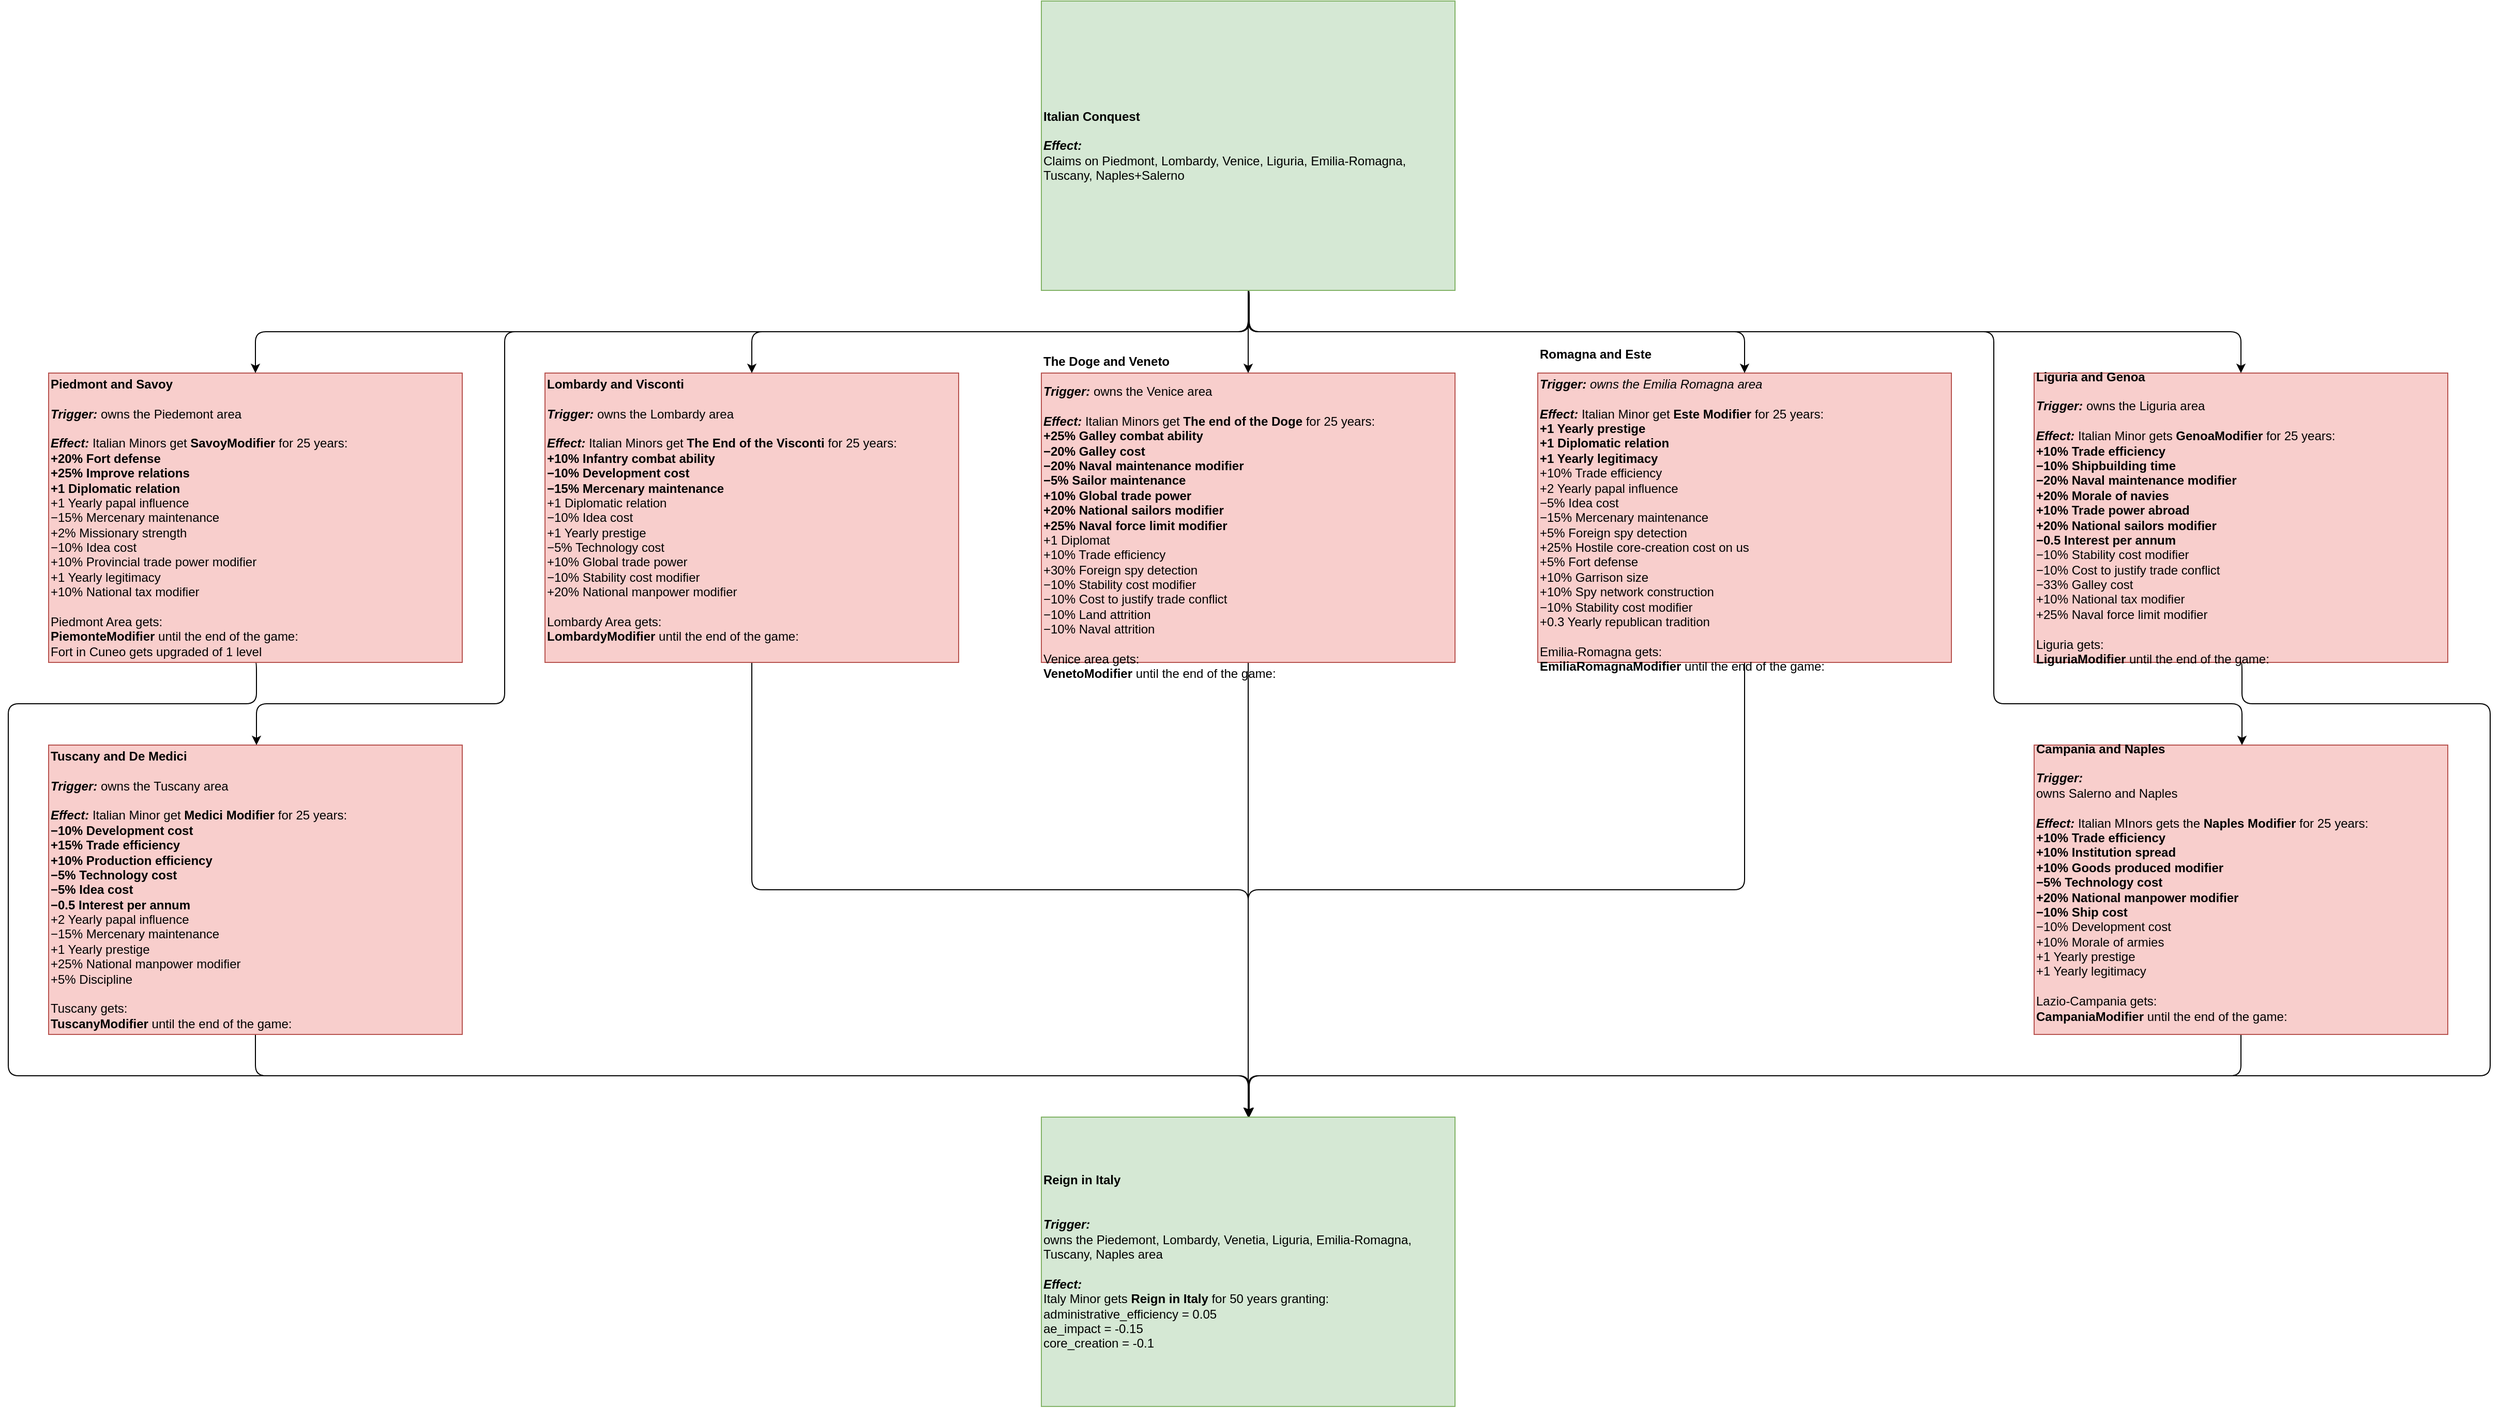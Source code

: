 <mxfile version="12.3.2" type="device" pages="2"><diagram id="kzSDAJDjx9IFy4JvHGh8" name="Missions"><mxGraphModel dx="4580" dy="1154" grid="1" gridSize="10" guides="1" tooltips="1" connect="1" arrows="1" fold="1" page="1" pageScale="1" pageWidth="827" pageHeight="1169" math="0" shadow="0"><root><mxCell id="0"/><mxCell id="1" parent="0"/><mxCell id="5ixz_jZ468IJcfCnel48-17" style="edgeStyle=orthogonalEdgeStyle;orthogonalLoop=1;jettySize=auto;html=1;exitX=0.5;exitY=1;exitDx=0;exitDy=0;comic=0;startArrow=none;startFill=0;fillColor=#FF0000;strokeColor=#000000;rounded=1;" parent="1" source="h8s-hCxMcf2PMTDbwtCN-36" target="wZS7Q_uzc3c4S4Pi2nk3-1" edge="1"><mxGeometry relative="1" as="geometry"/></mxCell><mxCell id="h8s-hCxMcf2PMTDbwtCN-36" value="&lt;div style=&quot;font-size: 12px&quot;&gt;&lt;b style=&quot;font-size: 12px&quot;&gt;Lombardy and Visconti&lt;/b&gt;&lt;br style=&quot;font-size: 12px&quot;&gt;&lt;/div&gt;&lt;div style=&quot;font-size: 12px&quot;&gt;&lt;font style=&quot;font-size: 12px&quot;&gt;&lt;div style=&quot;font-size: 12px&quot;&gt;&lt;br&gt;&lt;/div&gt;&lt;/font&gt;&lt;/div&gt;&lt;div style=&quot;font-size: 12px&quot;&gt;&lt;font style=&quot;font-size: 12px&quot;&gt;&lt;b style=&quot;font-size: 12px&quot;&gt;&lt;i style=&quot;font-size: 12px&quot;&gt;Trigger:&amp;nbsp;&lt;/i&gt;&lt;/b&gt;&lt;/font&gt;&lt;span&gt;owns the Lombardy area&lt;/span&gt;&lt;/div&gt;&lt;div style=&quot;font-size: 12px&quot;&gt;&lt;font style=&quot;font-size: 12px&quot;&gt;&lt;br style=&quot;font-size: 12px&quot;&gt;&lt;/font&gt;&lt;/div&gt;&lt;font&gt;&lt;b style=&quot;font-size: 12px&quot;&gt;&lt;i style=&quot;font-size: 12px&quot;&gt;Effect:&amp;nbsp;&lt;/i&gt;&lt;/b&gt;&lt;span style=&quot;font-size: 12px&quot;&gt;Italian Minors get&amp;nbsp;&lt;/span&gt;&lt;b style=&quot;font-size: 12px&quot;&gt;The End of the Visconti&amp;nbsp;&lt;/b&gt;for 25 years:&lt;br&gt;&lt;div&gt;&lt;b&gt;+10% Infantry combat ability&lt;/b&gt;&lt;/div&gt;&lt;div&gt;&lt;div&gt;&lt;b&gt;−10% Development cost&lt;/b&gt;&lt;/div&gt;&lt;div&gt;&lt;b&gt;−15% Mercenary maintenance&lt;/b&gt;&lt;/div&gt;&lt;/div&gt;&lt;div&gt;+1 Diplomatic relation&lt;/div&gt;&lt;div&gt;−10% Idea cost&lt;/div&gt;&lt;div&gt;+1 Yearly prestige&lt;/div&gt;&lt;div&gt;−5% Technology cost&lt;/div&gt;&lt;div&gt;+10% Global trade power&lt;/div&gt;&lt;div&gt;−10% Stability cost modifier&lt;/div&gt;&lt;div&gt;+20% National manpower modifier&lt;/div&gt;&lt;div&gt;&lt;b&gt;&lt;br&gt;&lt;/b&gt;&lt;/div&gt;&lt;div&gt;&lt;div&gt;Lombardy Area gets:&lt;/div&gt;&lt;div&gt;&lt;b&gt;LombardyModifier&amp;nbsp;&lt;/b&gt;until the end of the game:&lt;/div&gt;&lt;div&gt;&lt;br&gt;&lt;/div&gt;&lt;/div&gt;&lt;/font&gt;" style="rounded=0;whiteSpace=wrap;html=1;align=left;fontSize=12;fillColor=#f8cecc;strokeColor=#b85450;" parent="1" vertex="1"><mxGeometry x="-1080" y="360" width="400" height="280" as="geometry"/></mxCell><mxCell id="w6SWjsJNd_PJqNKlExnE-12" value="" style="edgeStyle=orthogonalEdgeStyle;rounded=0;orthogonalLoop=1;jettySize=auto;html=1;" parent="1" edge="1"><mxGeometry relative="1" as="geometry"><mxPoint x="-1360" y="720.071" as="sourcePoint"/></mxGeometry></mxCell><mxCell id="w6SWjsJNd_PJqNKlExnE-16" value="" style="edgeStyle=orthogonalEdgeStyle;rounded=0;orthogonalLoop=1;jettySize=auto;html=1;" parent="1" edge="1"><mxGeometry relative="1" as="geometry"><mxPoint x="-1360" y="1120.071" as="sourcePoint"/></mxGeometry></mxCell><mxCell id="5ixz_jZ468IJcfCnel48-18" style="edgeStyle=orthogonalEdgeStyle;orthogonalLoop=1;jettySize=auto;html=1;exitX=0.5;exitY=1;exitDx=0;exitDy=0;comic=0;startArrow=none;startFill=0;fillColor=#FF0000;strokeColor=#000000;rounded=1;" parent="1" source="wZS7Q_uzc3c4S4Pi2nk3-8" target="wZS7Q_uzc3c4S4Pi2nk3-1" edge="1"><mxGeometry relative="1" as="geometry"/></mxCell><mxCell id="wZS7Q_uzc3c4S4Pi2nk3-8" value="&lt;b&gt;The Doge and Veneto&lt;br&gt;&lt;/b&gt;&lt;b&gt;&lt;i&gt;&lt;br&gt;Trigger:&amp;nbsp;&lt;/i&gt;&lt;/b&gt;&lt;span&gt;owns the Venice area&lt;/span&gt;&lt;b&gt;&lt;i&gt;&lt;br&gt;&lt;/i&gt;&lt;/b&gt;&lt;div&gt;&lt;br&gt;&lt;/div&gt;&lt;div style=&quot;font-size: 12px&quot;&gt;&lt;font style=&quot;font-size: 12px&quot;&gt;&lt;b style=&quot;font-size: 12px&quot;&gt;&lt;i style=&quot;font-size: 12px&quot;&gt;Effect:&amp;nbsp;&lt;/i&gt;&lt;/b&gt;&lt;/font&gt;&lt;span&gt;Italian Minors get&amp;nbsp;&lt;/span&gt;&lt;b&gt;The end of the Doge &lt;/b&gt;&lt;span&gt;for 25 years:&lt;/span&gt;&lt;/div&gt;&lt;div&gt;&lt;font&gt;&lt;div style=&quot;font-size: 12px&quot;&gt;&lt;b&gt;+25% Galley combat ability&lt;/b&gt;&lt;br&gt;&lt;/div&gt;&lt;div&gt;&lt;div&gt;&lt;b&gt;−20% Galley cost&lt;/b&gt;&lt;/div&gt;&lt;div&gt;&lt;div&gt;&lt;b&gt;−20% Naval maintenance modifier&lt;/b&gt;&lt;/div&gt;&lt;div&gt;&lt;b&gt;−5% Sailor maintenance&lt;/b&gt;&lt;/div&gt;&lt;/div&gt;&lt;div&gt;&lt;div&gt;&lt;b&gt;+10% Global trade power&lt;br&gt;&lt;/b&gt;&lt;/div&gt;&lt;div&gt;&lt;div&gt;&lt;b&gt;+20% National sailors modifier&lt;/b&gt;&lt;/div&gt;&lt;div&gt;&lt;b&gt;+25% Naval force limit modifier&lt;/b&gt;&lt;/div&gt;&lt;/div&gt;&lt;/div&gt;&lt;div&gt;+1 Diplomat&lt;br&gt;&lt;/div&gt;&lt;div&gt;+10% Trade efficiency&lt;br&gt;&lt;/div&gt;&lt;div&gt;+30% Foreign spy detection&lt;/div&gt;&lt;div&gt;&lt;div&gt;&lt;div&gt;−10% Stability cost modifier&lt;/div&gt;&lt;div&gt;−10% Cost to justify trade conflict&lt;/div&gt;&lt;/div&gt;&lt;/div&gt;&lt;/div&gt;&lt;div&gt;&lt;div&gt;−10% Land attrition&lt;/div&gt;&lt;div&gt;−10% Naval attrition&lt;/div&gt;&lt;/div&gt;&lt;div&gt;&lt;br&gt;&lt;/div&gt;&lt;div&gt;Venice area gets:&lt;/div&gt;&lt;div&gt;&lt;b&gt;VenetoModifier&lt;/b&gt;&amp;nbsp;until the end of the game:&lt;/div&gt;&lt;/font&gt;&lt;/div&gt;" style="rounded=0;whiteSpace=wrap;html=1;align=left;fontSize=12;fillColor=#f8cecc;strokeColor=#b85450;" parent="1" vertex="1"><mxGeometry x="-600" y="360" width="400" height="280" as="geometry"/></mxCell><mxCell id="5ixz_jZ468IJcfCnel48-19" style="edgeStyle=orthogonalEdgeStyle;orthogonalLoop=1;jettySize=auto;html=1;exitX=0.5;exitY=1;exitDx=0;exitDy=0;comic=0;startArrow=none;startFill=0;fillColor=#FF0000;strokeColor=#000000;rounded=1;" parent="1" source="Hifq5IkfQWLHuLUF-LU--6" target="wZS7Q_uzc3c4S4Pi2nk3-1" edge="1"><mxGeometry relative="1" as="geometry"/></mxCell><mxCell id="Hifq5IkfQWLHuLUF-LU--6" value="&lt;div&gt;&lt;b&gt;Romagna and Este&lt;/b&gt;&lt;/div&gt;&lt;div&gt;&lt;b&gt;&lt;i&gt;&lt;br&gt;&lt;/i&gt;&lt;/b&gt;&lt;/div&gt;&lt;i style=&quot;font-weight: bold&quot;&gt;&lt;div&gt;&lt;i&gt;Trigger:&amp;nbsp;&lt;/i&gt;&lt;span style=&quot;font-weight: normal&quot;&gt;owns the Emilia Romagna area&lt;/span&gt;&lt;/div&gt;&lt;/i&gt;&lt;div&gt;&lt;br&gt;&lt;/div&gt;&lt;div style=&quot;font-size: 12px&quot;&gt;&lt;font style=&quot;font-size: 12px&quot;&gt;&lt;b style=&quot;font-size: 12px&quot;&gt;&lt;i style=&quot;font-size: 12px&quot;&gt;Effect:&amp;nbsp;&lt;/i&gt;&lt;/b&gt;&lt;/font&gt;&lt;span&gt;Italian Minor get &lt;/span&gt;&lt;b&gt;Este Modifier&lt;/b&gt;&lt;span&gt;&amp;nbsp;for 25 years:&lt;/span&gt;&lt;/div&gt;&lt;div style=&quot;font-size: 12px&quot;&gt;&lt;div&gt;&lt;b&gt;+1 Yearly prestige&lt;/b&gt;&lt;br&gt;&lt;/div&gt;&lt;div&gt;&lt;div&gt;&lt;b&gt;+1 Diplomatic relation&lt;/b&gt;&lt;/div&gt;&lt;/div&gt;&lt;div&gt;&lt;b&gt;+1 Yearly legitimacy&lt;/b&gt;&lt;b&gt;&lt;br&gt;&lt;/b&gt;&lt;/div&gt;&lt;div&gt;+10% Trade efficiency&lt;/div&gt;&lt;div&gt;+2 Yearly papal influence&lt;/div&gt;&lt;div&gt;−5% Idea cost&lt;/div&gt;&lt;div&gt;−15% Mercenary maintenance&lt;/div&gt;&lt;div&gt;+5% Foreign spy detection&lt;/div&gt;&lt;div&gt;+25% Hostile core-creation cost on us&lt;/div&gt;&lt;div&gt;+5% Fort defense&lt;/div&gt;&lt;div&gt;+10% Garrison size&lt;/div&gt;&lt;div&gt;&lt;span&gt;+10% Spy network construction&lt;/span&gt;&lt;br&gt;&lt;/div&gt;&lt;div&gt;&lt;span&gt;−10% Stability cost modifier&lt;/span&gt;&lt;/div&gt;&lt;div&gt;+0.3 Yearly republican tradition&lt;/div&gt;&lt;div&gt;&lt;b&gt;&lt;br&gt;&lt;/b&gt;&lt;/div&gt;&lt;div&gt;Emilia-Romagna gets:&lt;/div&gt;&lt;div&gt;&lt;b&gt;EmiliaRomagnaModifier&lt;/b&gt;&amp;nbsp;until the end of the game:&lt;/div&gt;&lt;div&gt;&lt;br&gt;&lt;/div&gt;&lt;/div&gt;" style="rounded=0;whiteSpace=wrap;html=1;align=left;fontSize=12;fillColor=#f8cecc;strokeColor=#b85450;" parent="1" vertex="1"><mxGeometry x="-120" y="360" width="400" height="280" as="geometry"/></mxCell><mxCell id="5ixz_jZ468IJcfCnel48-20" style="edgeStyle=orthogonalEdgeStyle;orthogonalLoop=1;jettySize=auto;html=1;exitX=0.5;exitY=1;exitDx=0;exitDy=0;comic=0;startArrow=none;startFill=0;fillColor=#FF0000;strokeColor=#000000;rounded=1;" parent="1" source="uEz5_Wy8NnW6_NstohDP-1" target="wZS7Q_uzc3c4S4Pi2nk3-1" edge="1"><mxGeometry relative="1" as="geometry"><Array as="points"><mxPoint x="561" y="680"/><mxPoint x="801" y="680"/><mxPoint x="801" y="1040"/><mxPoint x="-399" y="1040"/></Array></mxGeometry></mxCell><mxCell id="uEz5_Wy8NnW6_NstohDP-1" value="&lt;b&gt;Liguria and Genoa&lt;br&gt;&lt;br&gt;&lt;/b&gt;&lt;div style=&quot;font-size: 12px&quot;&gt;&lt;font style=&quot;font-size: 12px&quot;&gt;&lt;b style=&quot;font-size: 12px&quot;&gt;&lt;i style=&quot;font-size: 12px&quot;&gt;Trigger:&amp;nbsp;&lt;/i&gt;&lt;/b&gt;&lt;/font&gt;&lt;span&gt;owns the Liguria area&lt;/span&gt;&lt;/div&gt;&lt;div&gt;&lt;br&gt;&lt;/div&gt;&lt;div style=&quot;font-size: 12px&quot;&gt;&lt;font style=&quot;font-size: 12px&quot;&gt;&lt;b style=&quot;font-size: 12px&quot;&gt;&lt;i style=&quot;font-size: 12px&quot;&gt;Effect:&amp;nbsp;&lt;/i&gt;&lt;/b&gt;&lt;/font&gt;&lt;span&gt;Italian Minor gets &lt;/span&gt;&lt;b&gt;GenoaModifier&lt;/b&gt;&lt;span&gt;&amp;nbsp;for 25 years:&lt;/span&gt;&lt;/div&gt;&lt;div style=&quot;font-size: 12px&quot;&gt;&lt;div&gt;&lt;b&gt;+10% Trade efficiency&lt;/b&gt;&lt;/div&gt;&lt;div&gt;&lt;div&gt;&lt;b&gt;−10% Shipbuilding time&lt;/b&gt;&lt;/div&gt;&lt;div&gt;&lt;b&gt;−20% Naval maintenance modifier&lt;/b&gt;&lt;/div&gt;&lt;/div&gt;&lt;div&gt;&lt;div&gt;&lt;b&gt;+20% Morale of navies&lt;/b&gt;&lt;/div&gt;&lt;div&gt;&lt;b&gt;+10% Trade power abroad&lt;/b&gt;&lt;/div&gt;&lt;div&gt;&lt;b&gt;+20% National sailors modifier&lt;/b&gt;&lt;/div&gt;&lt;/div&gt;&lt;div&gt;&lt;b&gt;−0.5 Interest per annum&lt;/b&gt;&lt;/div&gt;&lt;div&gt;−10% Stability cost modifier&lt;/div&gt;&lt;div&gt;−10% Cost to justify trade conflict&lt;/div&gt;&lt;div&gt;−33% Galley cost&lt;/div&gt;&lt;div&gt;+10% National tax modifier&lt;/div&gt;&lt;div&gt;+25% Naval force limit modifier&lt;/div&gt;&lt;div&gt;&lt;b&gt;&lt;br&gt;&lt;/b&gt;&lt;/div&gt;&lt;div&gt;Liguria gets:&lt;/div&gt;&lt;div&gt;&lt;b&gt;LiguriaModifier&lt;/b&gt;&amp;nbsp;until the end of the game:&lt;/div&gt;&lt;/div&gt;" style="rounded=0;whiteSpace=wrap;html=1;align=left;fontSize=12;fillColor=#f8cecc;strokeColor=#b85450;" parent="1" vertex="1"><mxGeometry x="360" y="360" width="400" height="280" as="geometry"/></mxCell><mxCell id="5ixz_jZ468IJcfCnel48-9" style="edgeStyle=orthogonalEdgeStyle;orthogonalLoop=1;jettySize=auto;html=1;exitX=0.5;exitY=1;exitDx=0;exitDy=0;comic=0;startArrow=none;startFill=0;fillColor=#FF0000;strokeColor=#000000;rounded=1;" parent="1" source="5ixz_jZ468IJcfCnel48-5" target="wZS7Q_uzc3c4S4Pi2nk3-1" edge="1"><mxGeometry relative="1" as="geometry"/></mxCell><mxCell id="5ixz_jZ468IJcfCnel48-5" value="&lt;b&gt;Campania and Naples&lt;br&gt;&lt;/b&gt;&lt;br&gt;&lt;div style=&quot;font-size: 12px&quot;&gt;&lt;b&gt;&lt;i&gt;Trigger:&amp;nbsp;&lt;/i&gt;&lt;/b&gt;&lt;br&gt;&lt;/div&gt;&lt;div style=&quot;font-size: 12px&quot;&gt;owns Salerno and Naples&lt;/div&gt;&lt;div&gt;&lt;br&gt;&lt;/div&gt;&lt;div style=&quot;font-size: 12px&quot;&gt;&lt;font style=&quot;font-size: 12px&quot;&gt;&lt;b style=&quot;font-size: 12px&quot;&gt;&lt;i style=&quot;font-size: 12px&quot;&gt;Effect:&amp;nbsp;&lt;/i&gt;&lt;/b&gt;&lt;/font&gt;&lt;span&gt;Italian MInors gets the &lt;/span&gt;&lt;b&gt;Naples Modifier &lt;/b&gt;&lt;span&gt;for 25 years:&lt;/span&gt;&lt;/div&gt;&lt;div&gt;&lt;font&gt;&lt;div style=&quot;font-weight: bold&quot;&gt;+10% Trade efficiency&lt;/div&gt;&lt;div&gt;&lt;b&gt;+10% Institution spread&lt;/b&gt;&lt;/div&gt;&lt;div&gt;&lt;b&gt;&lt;span&gt;+10% Goods produced modifier&lt;/span&gt;&lt;br&gt;&lt;/b&gt;&lt;/div&gt;&lt;div&gt;&lt;b&gt;−5% Technology cost&lt;/b&gt;&lt;br&gt;&lt;/div&gt;&lt;div&gt;&lt;span style=&quot;font-weight: 700&quot;&gt;+20% National manpower modifier&lt;/span&gt;&lt;br&gt;&lt;/div&gt;&lt;div&gt;&lt;span style=&quot;font-weight: 700&quot;&gt;−10% Ship cost&lt;/span&gt;&lt;/div&gt;&lt;div&gt;−10% Development cost&lt;br&gt;&lt;/div&gt;&lt;div&gt;+10% Morale of armies&lt;/div&gt;&lt;div style=&quot;font-weight: bold&quot;&gt;&lt;span style=&quot;font-weight: normal&quot;&gt;+1 Yearly prestige&lt;/span&gt;&lt;br&gt;&lt;/div&gt;&lt;div&gt;+1 Yearly legitimacy&lt;br&gt;&lt;/div&gt;&lt;div style=&quot;font-weight: bold&quot;&gt;&lt;br&gt;&lt;/div&gt;&lt;/font&gt;&lt;/div&gt;&lt;div style=&quot;font-size: 12px&quot;&gt;Lazio-Campania gets:&lt;/div&gt;&lt;div style=&quot;font-size: 12px&quot;&gt;&lt;b&gt;CampaniaModifier&lt;/b&gt;&amp;nbsp;until the end of the game:&lt;/div&gt;&lt;div style=&quot;font-size: 12px&quot;&gt;&lt;br&gt;&lt;/div&gt;" style="rounded=0;whiteSpace=wrap;html=1;align=left;fontSize=12;fillColor=#f8cecc;strokeColor=#b85450;" parent="1" vertex="1"><mxGeometry x="360" y="720" width="400" height="280" as="geometry"/></mxCell><mxCell id="5ixz_jZ468IJcfCnel48-21" style="edgeStyle=orthogonalEdgeStyle;orthogonalLoop=1;jettySize=auto;html=1;exitX=0.5;exitY=1;exitDx=0;exitDy=0;comic=0;startArrow=none;startFill=0;fillColor=#FF0000;strokeColor=#000000;rounded=1;" parent="1" source="Hifq5IkfQWLHuLUF-LU--1" target="wZS7Q_uzc3c4S4Pi2nk3-1" edge="1"><mxGeometry relative="1" as="geometry"><Array as="points"><mxPoint x="-1359" y="680"/><mxPoint x="-1599" y="680"/><mxPoint x="-1599" y="1040"/><mxPoint x="-399" y="1040"/></Array></mxGeometry></mxCell><mxCell id="Hifq5IkfQWLHuLUF-LU--1" value="&lt;b style=&quot;font-size: 12px&quot;&gt;Piedmont and Savoy&lt;br style=&quot;font-size: 12px&quot;&gt;&lt;/b&gt;&lt;div style=&quot;font-size: 12px&quot;&gt;&lt;br&gt;&lt;/div&gt;&lt;div style=&quot;font-size: 12px&quot;&gt;&lt;font style=&quot;font-size: 12px&quot;&gt;&lt;b style=&quot;font-size: 12px&quot;&gt;&lt;i style=&quot;font-size: 12px&quot;&gt;Trigger:&amp;nbsp;&lt;/i&gt;&lt;/b&gt;&lt;/font&gt;&lt;span&gt;owns the Piedemont area&lt;/span&gt;&lt;/div&gt;&lt;div&gt;&lt;br&gt;&lt;/div&gt;&lt;div style=&quot;font-size: 12px&quot;&gt;&lt;font style=&quot;font-size: 12px&quot;&gt;&lt;b style=&quot;font-size: 12px&quot;&gt;&lt;i style=&quot;font-size: 12px&quot;&gt;Effect:&amp;nbsp;&lt;/i&gt;&lt;/b&gt;&lt;/font&gt;&lt;span&gt;Italian Minors get&lt;/span&gt;&lt;b&gt;&amp;nbsp;SavoyModifier&lt;/b&gt;&lt;span&gt; for 25 years:&lt;/span&gt;&lt;/div&gt;&lt;div style=&quot;font-size: 12px&quot;&gt;&lt;div&gt;&lt;b&gt;+20% Fort defense&lt;br&gt;&lt;/b&gt;&lt;b&gt;+25% Improve relations&lt;/b&gt;&lt;/div&gt;&lt;div&gt;&lt;b&gt;+1 Diplomatic relation&lt;/b&gt;&lt;/div&gt;&lt;div&gt;&lt;span&gt;+1 Yearly papal influence&lt;/span&gt;&lt;br&gt;&lt;/div&gt;&lt;div&gt;−15% Mercenary maintenance&lt;/div&gt;&lt;div&gt;+2% Missionary strength&lt;/div&gt;&lt;div&gt;−10% Idea cost&lt;/div&gt;&lt;div&gt;+10% Provincial trade power modifier&lt;/div&gt;&lt;div&gt;+1 Yearly legitimacy&lt;/div&gt;&lt;div&gt;+10% National tax modifier&lt;/div&gt;&lt;div&gt;&lt;b&gt;&lt;br&gt;&lt;/b&gt;&lt;/div&gt;&lt;div&gt;Piedmont Area gets:&amp;nbsp;&lt;/div&gt;&lt;div&gt;&lt;b&gt;PiemonteModifier &lt;/b&gt;until the end of the game:&lt;/div&gt;&lt;div&gt;Fort in Cuneo gets upgraded of 1 level&lt;/div&gt;&lt;/div&gt;" style="rounded=0;whiteSpace=wrap;html=1;align=left;fontSize=12;fillColor=#f8cecc;strokeColor=#b85450;labelBorderColor=none;" parent="1" vertex="1"><mxGeometry x="-1560" y="360" width="400" height="280" as="geometry"/></mxCell><mxCell id="5ixz_jZ468IJcfCnel48-7" style="edgeStyle=orthogonalEdgeStyle;orthogonalLoop=1;jettySize=auto;html=1;exitX=0.5;exitY=1;exitDx=0;exitDy=0;comic=0;startArrow=none;startFill=0;fillColor=#FF0000;strokeColor=#000000;rounded=1;" parent="1" source="qPmOHIH1bKVGM6QNh14A-26" target="wZS7Q_uzc3c4S4Pi2nk3-1" edge="1"><mxGeometry relative="1" as="geometry"/></mxCell><mxCell id="qPmOHIH1bKVGM6QNh14A-26" value="&lt;b&gt;Tuscany and De Medici&lt;br&gt;&lt;br&gt;&lt;/b&gt;&lt;div style=&quot;font-size: 12px&quot;&gt;&lt;font style=&quot;font-size: 12px&quot;&gt;&lt;b style=&quot;font-size: 12px&quot;&gt;&lt;i style=&quot;font-size: 12px&quot;&gt;Trigger:&amp;nbsp;&lt;/i&gt;&lt;/b&gt;&lt;/font&gt;&lt;span&gt;owns the Tuscany area&lt;/span&gt;&lt;/div&gt;&lt;div style=&quot;font-size: 12px&quot;&gt;&lt;br&gt;&lt;/div&gt;&lt;div style=&quot;font-size: 12px&quot;&gt;&lt;font style=&quot;font-size: 12px&quot;&gt;&lt;b style=&quot;font-size: 12px&quot;&gt;&lt;i style=&quot;font-size: 12px&quot;&gt;Effect:&amp;nbsp;&lt;/i&gt;&lt;/b&gt;&lt;/font&gt;&lt;span&gt;Italian Minor get &lt;/span&gt;&lt;b&gt;Medici Modifier &lt;/b&gt;&lt;span&gt;for 25 years:&lt;/span&gt;&lt;/div&gt;&lt;div style=&quot;font-size: 12px&quot;&gt;&lt;div&gt;&lt;b&gt;−10% Development cost&lt;/b&gt;&lt;/div&gt;&lt;div&gt;&lt;div&gt;&lt;b&gt;+15% Trade efficiency&lt;/b&gt;&lt;/div&gt;&lt;div&gt;&lt;b&gt;+10% Production efficiency&lt;/b&gt;&lt;/div&gt;&lt;/div&gt;&lt;div&gt;&lt;b&gt;−5% Technology cost&lt;/b&gt;&lt;/div&gt;&lt;div&gt;&lt;b&gt;−5% Idea cost&lt;/b&gt;&lt;/div&gt;&lt;div&gt;&lt;b&gt;−0.5 Interest per annum&lt;/b&gt;&lt;br&gt;&lt;/div&gt;&lt;div&gt;+2 Yearly papal influence&lt;/div&gt;&lt;div&gt;−15% Mercenary maintenance&lt;/div&gt;&lt;div&gt;&lt;span&gt;+1 Yearly prestige&lt;/span&gt;&lt;/div&gt;&lt;div&gt;+25% National manpower modifier&lt;/div&gt;&lt;div&gt;+5% Discipline&lt;/div&gt;&lt;div&gt;&lt;b&gt;&lt;br&gt;&lt;/b&gt;&lt;/div&gt;&lt;div&gt;Tuscany gets:&lt;/div&gt;&lt;div&gt;&lt;b&gt;TuscanyModifier&lt;/b&gt;&amp;nbsp;until the end of the game:&lt;/div&gt;&lt;/div&gt;" style="rounded=0;whiteSpace=wrap;html=1;align=left;fontSize=12;fillColor=#f8cecc;strokeColor=#b85450;" parent="1" vertex="1"><mxGeometry x="-1560" y="720" width="400" height="280" as="geometry"/></mxCell><mxCell id="yrQwM_ZOXLAgXuqmaFQ8-32" value="" style="edgeStyle=orthogonalEdgeStyle;orthogonalLoop=1;jettySize=auto;html=1;fontSize=12;rounded=0;" parent="1" edge="1"><mxGeometry relative="1" as="geometry"><mxPoint x="80" y="3520" as="sourcePoint"/></mxGeometry></mxCell><mxCell id="yrQwM_ZOXLAgXuqmaFQ8-34" value="" style="edgeStyle=orthogonalEdgeStyle;orthogonalLoop=1;jettySize=auto;html=1;fontSize=12;rounded=0;" parent="1" edge="1"><mxGeometry relative="1" as="geometry"><mxPoint x="-400" y="3520" as="sourcePoint"/></mxGeometry></mxCell><mxCell id="h8s-hCxMcf2PMTDbwtCN-22" value="" style="edgeStyle=orthogonalEdgeStyle;orthogonalLoop=1;jettySize=auto;html=1;fontSize=18;rounded=0;" parent="1" edge="1"><mxGeometry relative="1" as="geometry"><mxPoint x="-800" y="4240" as="sourcePoint"/></mxGeometry></mxCell><mxCell id="wZS7Q_uzc3c4S4Pi2nk3-1" value="&lt;div style=&quot;font-size: 12px&quot; align=&quot;left&quot;&gt;&lt;b&gt;Reign in Italy&lt;/b&gt;&lt;/div&gt;&lt;div style=&quot;font-size: 12px&quot; align=&quot;left&quot;&gt;&lt;br&gt;&lt;/div&gt;&lt;div style=&quot;font-size: 12px&quot; align=&quot;left&quot;&gt;&lt;font style=&quot;font-size: 12px&quot;&gt;&lt;br style=&quot;font-size: 12px&quot;&gt;&lt;/font&gt;&lt;/div&gt;&lt;div style=&quot;font-size: 12px&quot; align=&quot;left&quot;&gt;&lt;font style=&quot;font-size: 12px&quot;&gt;&lt;b style=&quot;font-size: 12px&quot;&gt;&lt;i style=&quot;font-size: 12px&quot;&gt;Trigger:&lt;/i&gt;&lt;/b&gt;&lt;/font&gt;&lt;/div&gt;&lt;div style=&quot;font-size: 12px&quot; align=&quot;left&quot;&gt;owns the Piedemont, Lombardy, Venetia, Liguria, Emilia-Romagna, Tuscany, Naples area&lt;/div&gt;&lt;div style=&quot;font-size: 12px&quot; align=&quot;left&quot;&gt;&lt;br&gt;&lt;/div&gt;&lt;div style=&quot;font-size: 12px&quot; align=&quot;left&quot;&gt;&lt;font style=&quot;font-size: 12px&quot;&gt;&lt;font style=&quot;font-size: 12px&quot;&gt;&lt;b style=&quot;font-size: 12px&quot;&gt;&lt;i style=&quot;font-size: 12px&quot;&gt;Effect:&lt;/i&gt;&lt;/b&gt;&lt;/font&gt;&lt;/font&gt;&lt;/div&gt;&lt;div style=&quot;font-size: 12px&quot; align=&quot;left&quot;&gt;Italy Minor gets&amp;nbsp;&lt;b&gt;Reign in Italy&lt;/b&gt;&amp;nbsp;for 50 years granting:&lt;/div&gt;&lt;div style=&quot;font-size: 12px&quot; align=&quot;left&quot;&gt;&lt;div align=&quot;left&quot;&gt;administrative_efficiency = 0.05&lt;/div&gt;&lt;div align=&quot;left&quot;&gt;ae_impact = -0.15&lt;/div&gt;&lt;div align=&quot;left&quot;&gt;core_creation = -0.1&lt;/div&gt;&lt;/div&gt;" style="rounded=0;whiteSpace=wrap;html=1;align=left;fontSize=12;fillColor=#d5e8d4;strokeColor=#82b366;" parent="1" vertex="1"><mxGeometry x="-600" y="1080" width="400" height="280" as="geometry"/></mxCell><mxCell id="5ixz_jZ468IJcfCnel48-10" style="edgeStyle=orthogonalEdgeStyle;orthogonalLoop=1;jettySize=auto;html=1;exitX=0.5;exitY=1;exitDx=0;exitDy=0;comic=0;startArrow=none;startFill=0;fillColor=#FF0000;strokeColor=#000000;rounded=1;" parent="1" source="5ixz_jZ468IJcfCnel48-1" target="Hifq5IkfQWLHuLUF-LU--1" edge="1"><mxGeometry relative="1" as="geometry"/></mxCell><mxCell id="5ixz_jZ468IJcfCnel48-11" style="edgeStyle=orthogonalEdgeStyle;orthogonalLoop=1;jettySize=auto;html=1;exitX=0.5;exitY=1;exitDx=0;exitDy=0;comic=0;startArrow=none;startFill=0;fillColor=#FF0000;strokeColor=#000000;rounded=1;" parent="1" source="5ixz_jZ468IJcfCnel48-1" target="h8s-hCxMcf2PMTDbwtCN-36" edge="1"><mxGeometry relative="1" as="geometry"/></mxCell><mxCell id="5ixz_jZ468IJcfCnel48-12" style="edgeStyle=orthogonalEdgeStyle;orthogonalLoop=1;jettySize=auto;html=1;exitX=0.5;exitY=1;exitDx=0;exitDy=0;comic=0;startArrow=none;startFill=0;fillColor=#FF0000;strokeColor=#000000;rounded=1;" parent="1" source="5ixz_jZ468IJcfCnel48-1" target="wZS7Q_uzc3c4S4Pi2nk3-8" edge="1"><mxGeometry relative="1" as="geometry"/></mxCell><mxCell id="5ixz_jZ468IJcfCnel48-13" style="edgeStyle=orthogonalEdgeStyle;orthogonalLoop=1;jettySize=auto;html=1;exitX=0.5;exitY=1;exitDx=0;exitDy=0;comic=0;startArrow=none;startFill=0;fillColor=#FF0000;strokeColor=#000000;rounded=1;" parent="1" source="5ixz_jZ468IJcfCnel48-1" target="Hifq5IkfQWLHuLUF-LU--6" edge="1"><mxGeometry relative="1" as="geometry"/></mxCell><mxCell id="5ixz_jZ468IJcfCnel48-14" style="edgeStyle=orthogonalEdgeStyle;orthogonalLoop=1;jettySize=auto;html=1;exitX=0.5;exitY=1;exitDx=0;exitDy=0;comic=0;startArrow=none;startFill=0;fillColor=#FF0000;strokeColor=#000000;rounded=1;" parent="1" source="5ixz_jZ468IJcfCnel48-1" target="uEz5_Wy8NnW6_NstohDP-1" edge="1"><mxGeometry relative="1" as="geometry"/></mxCell><mxCell id="5ixz_jZ468IJcfCnel48-15" style="edgeStyle=orthogonalEdgeStyle;orthogonalLoop=1;jettySize=auto;html=1;exitX=0.5;exitY=1;exitDx=0;exitDy=0;comic=0;startArrow=none;startFill=0;fillColor=#FF0000;strokeColor=#000000;rounded=1;" parent="1" source="5ixz_jZ468IJcfCnel48-1" target="qPmOHIH1bKVGM6QNh14A-26" edge="1"><mxGeometry relative="1" as="geometry"><Array as="points"><mxPoint x="-399" y="320"/><mxPoint x="-1119" y="320"/><mxPoint x="-1119" y="680"/><mxPoint x="-1359" y="680"/></Array></mxGeometry></mxCell><mxCell id="5ixz_jZ468IJcfCnel48-16" style="edgeStyle=orthogonalEdgeStyle;orthogonalLoop=1;jettySize=auto;html=1;exitX=0.5;exitY=1;exitDx=0;exitDy=0;comic=0;startArrow=none;startFill=0;fillColor=#FF0000;strokeColor=#000000;rounded=1;" parent="1" source="5ixz_jZ468IJcfCnel48-1" target="5ixz_jZ468IJcfCnel48-5" edge="1"><mxGeometry relative="1" as="geometry"><Array as="points"><mxPoint x="-399" y="320"/><mxPoint x="321" y="320"/><mxPoint x="321" y="680"/><mxPoint x="561" y="680"/></Array></mxGeometry></mxCell><mxCell id="5ixz_jZ468IJcfCnel48-1" value="&lt;div style=&quot;font-size: 12px&quot; align=&quot;left&quot;&gt;&lt;b&gt;Italian Conquest&lt;/b&gt;&lt;/div&gt;&lt;div style=&quot;font-size: 12px&quot; align=&quot;left&quot;&gt;&lt;br&gt;&lt;/div&gt;&lt;div style=&quot;font-size: 12px&quot; align=&quot;left&quot;&gt;&lt;font style=&quot;font-size: 12px&quot;&gt;&lt;font style=&quot;font-size: 12px&quot;&gt;&lt;b style=&quot;font-size: 12px&quot;&gt;&lt;i style=&quot;font-size: 12px&quot;&gt;Effect:&lt;/i&gt;&lt;/b&gt;&lt;/font&gt;&lt;/font&gt;&lt;/div&gt;&lt;div style=&quot;font-size: 12px&quot; align=&quot;left&quot;&gt;Claims on Piedmont, Lombardy, Venice, Liguria, Emilia-Romagna, Tuscany, Naples+Salerno&lt;/div&gt;" style="rounded=0;whiteSpace=wrap;html=1;align=left;fontSize=12;fillColor=#d5e8d4;strokeColor=#82b366;" parent="1" vertex="1"><mxGeometry x="-600" width="400" height="280" as="geometry"/></mxCell></root></mxGraphModel></diagram><diagram id="N675xrV7b6EMC46rOcz5" name="Events"><mxGraphModel dx="2048" dy="808" grid="1" gridSize="10" guides="1" tooltips="1" connect="1" arrows="1" fold="1" page="1" pageScale="1" pageWidth="827" pageHeight="1169" math="0" shadow="0"><root><mxCell id="93s7iJLE674wcdPTdVBy-0"/><mxCell id="93s7iJLE674wcdPTdVBy-1" parent="93s7iJLE674wcdPTdVBy-0"/><mxCell id="1iGMUOrH9G11oaIciLcj-8" value="" style="edgeStyle=orthogonalEdgeStyle;rounded=0;orthogonalLoop=1;jettySize=auto;html=1;" edge="1" parent="93s7iJLE674wcdPTdVBy-1" source="1iGMUOrH9G11oaIciLcj-0" target="1iGMUOrH9G11oaIciLcj-7"><mxGeometry relative="1" as="geometry"/></mxCell><mxCell id="1iGMUOrH9G11oaIciLcj-9" value="" style="edgeStyle=orthogonalEdgeStyle;rounded=0;orthogonalLoop=1;jettySize=auto;html=1;" edge="1" parent="93s7iJLE674wcdPTdVBy-1" source="1iGMUOrH9G11oaIciLcj-0" target="1iGMUOrH9G11oaIciLcj-5"><mxGeometry relative="1" as="geometry"/></mxCell><mxCell id="1iGMUOrH9G11oaIciLcj-0" value="&lt;div style=&quot;font-size: 12px&quot; align=&quot;left&quot;&gt;&lt;b&gt;Guelph and Ghibellines&lt;/b&gt;&lt;/div&gt;&lt;div style=&quot;font-size: 12px&quot; align=&quot;left&quot;&gt;&lt;br&gt;&lt;/div&gt;&lt;div style=&quot;font-size: 12px&quot; align=&quot;left&quot;&gt;&lt;b&gt;mtth:&lt;/b&gt;&lt;/div&gt;&lt;div style=&quot;font-size: 12px&quot; align=&quot;left&quot;&gt;&lt;br&gt;&lt;/div&gt;&lt;div style=&quot;font-size: 12px&quot; align=&quot;left&quot;&gt;&lt;br&gt;&lt;/div&gt;&lt;div style=&quot;font-size: 12px&quot; align=&quot;left&quot;&gt;&lt;font style=&quot;font-size: 12px&quot;&gt;&lt;font style=&quot;font-size: 12px&quot;&gt;&lt;b style=&quot;font-size: 12px&quot;&gt;&lt;span style=&quot;font-size: 12px&quot;&gt;Option 1:&lt;/span&gt;&lt;/b&gt;&lt;/font&gt;&lt;/font&gt;&lt;/div&gt;&lt;div style=&quot;font-size: 12px&quot; align=&quot;left&quot;&gt;sdadasda&lt;/div&gt;&lt;div style=&quot;font-size: 12px&quot; align=&quot;left&quot;&gt;&lt;br&gt;&lt;/div&gt;&lt;div style=&quot;font-size: 12px&quot; align=&quot;left&quot;&gt;&lt;b&gt;Option 2:&lt;/b&gt;&lt;br&gt;&lt;/div&gt;&lt;div style=&quot;font-size: 12px&quot; align=&quot;left&quot;&gt;dasdasd&lt;/div&gt;&lt;div style=&quot;font-size: 12px&quot; align=&quot;left&quot;&gt;&lt;b&gt;&lt;i&gt;&lt;br&gt;&lt;/i&gt;&lt;/b&gt;&lt;/div&gt;" style="rounded=0;whiteSpace=wrap;html=1;align=left;fontSize=12;fillColor=#f5f5f5;strokeColor=#666666;fontColor=#333333;" vertex="1" parent="93s7iJLE674wcdPTdVBy-1"><mxGeometry width="400" height="280" as="geometry"/></mxCell><mxCell id="1iGMUOrH9G11oaIciLcj-7" value="&lt;div style=&quot;font-size: 12px&quot; align=&quot;left&quot;&gt;&lt;b&gt;Ghibellines&lt;/b&gt;&lt;/div&gt;&lt;div style=&quot;font-size: 12px&quot; align=&quot;left&quot;&gt;&lt;br&gt;&lt;/div&gt;&lt;div style=&quot;font-size: 12px&quot; align=&quot;left&quot;&gt;&lt;b&gt;mtth:&lt;/b&gt;&lt;/div&gt;&lt;div style=&quot;font-size: 12px&quot; align=&quot;left&quot;&gt;&lt;br&gt;&lt;/div&gt;&lt;div style=&quot;font-size: 12px&quot; align=&quot;left&quot;&gt;&lt;br&gt;&lt;/div&gt;&lt;div style=&quot;font-size: 12px&quot; align=&quot;left&quot;&gt;&lt;font style=&quot;font-size: 12px&quot;&gt;&lt;font style=&quot;font-size: 12px&quot;&gt;&lt;b style=&quot;font-size: 12px&quot;&gt;&lt;span style=&quot;font-size: 12px&quot;&gt;Option 1:&lt;/span&gt;&lt;/b&gt;&lt;/font&gt;&lt;/font&gt;&lt;/div&gt;&lt;div style=&quot;font-size: 12px&quot; align=&quot;left&quot;&gt;sdadasda&lt;/div&gt;&lt;div style=&quot;font-size: 12px&quot; align=&quot;left&quot;&gt;&lt;br&gt;&lt;/div&gt;&lt;div style=&quot;font-size: 12px&quot; align=&quot;left&quot;&gt;&lt;b&gt;Option 2:&lt;/b&gt;&lt;br&gt;&lt;/div&gt;&lt;div style=&quot;font-size: 12px&quot; align=&quot;left&quot;&gt;dasdasd&lt;/div&gt;&lt;div style=&quot;font-size: 12px&quot; align=&quot;left&quot;&gt;&lt;b&gt;&lt;i&gt;&lt;br&gt;&lt;/i&gt;&lt;/b&gt;&lt;/div&gt;" style="rounded=0;whiteSpace=wrap;html=1;align=left;fontSize=12;fillColor=#f5f5f5;strokeColor=#666666;fontColor=#333333;" vertex="1" parent="93s7iJLE674wcdPTdVBy-1"><mxGeometry y="360" width="400" height="280" as="geometry"/></mxCell><mxCell id="1iGMUOrH9G11oaIciLcj-5" value="&lt;div style=&quot;font-size: 12px&quot; align=&quot;left&quot;&gt;&lt;b&gt;Guelph&lt;/b&gt;&lt;/div&gt;&lt;div style=&quot;font-size: 12px&quot; align=&quot;left&quot;&gt;&lt;br&gt;&lt;/div&gt;&lt;div style=&quot;font-size: 12px&quot; align=&quot;left&quot;&gt;&lt;b&gt;mtth:&lt;/b&gt;&lt;/div&gt;&lt;div style=&quot;font-size: 12px&quot; align=&quot;left&quot;&gt;&lt;br&gt;&lt;/div&gt;&lt;div style=&quot;font-size: 12px&quot; align=&quot;left&quot;&gt;&lt;br&gt;&lt;/div&gt;&lt;div style=&quot;font-size: 12px&quot; align=&quot;left&quot;&gt;&lt;font style=&quot;font-size: 12px&quot;&gt;&lt;font style=&quot;font-size: 12px&quot;&gt;&lt;b style=&quot;font-size: 12px&quot;&gt;&lt;span style=&quot;font-size: 12px&quot;&gt;Option 1:&lt;/span&gt;&lt;/b&gt;&lt;/font&gt;&lt;/font&gt;&lt;/div&gt;&lt;div style=&quot;font-size: 12px&quot; align=&quot;left&quot;&gt;sdadasda&lt;/div&gt;&lt;div style=&quot;font-size: 12px&quot; align=&quot;left&quot;&gt;&lt;br&gt;&lt;/div&gt;&lt;div style=&quot;font-size: 12px&quot; align=&quot;left&quot;&gt;&lt;b&gt;Option 2:&lt;/b&gt;&lt;br&gt;&lt;/div&gt;&lt;div style=&quot;font-size: 12px&quot; align=&quot;left&quot;&gt;dasdasd&lt;/div&gt;&lt;div style=&quot;font-size: 12px&quot; align=&quot;left&quot;&gt;&lt;b&gt;&lt;i&gt;&lt;br&gt;&lt;/i&gt;&lt;/b&gt;&lt;/div&gt;" style="rounded=0;whiteSpace=wrap;html=1;align=left;fontSize=12;fillColor=#f5f5f5;strokeColor=#666666;fontColor=#333333;" vertex="1" parent="93s7iJLE674wcdPTdVBy-1"><mxGeometry x="480" width="400" height="280" as="geometry"/></mxCell></root></mxGraphModel></diagram></mxfile>